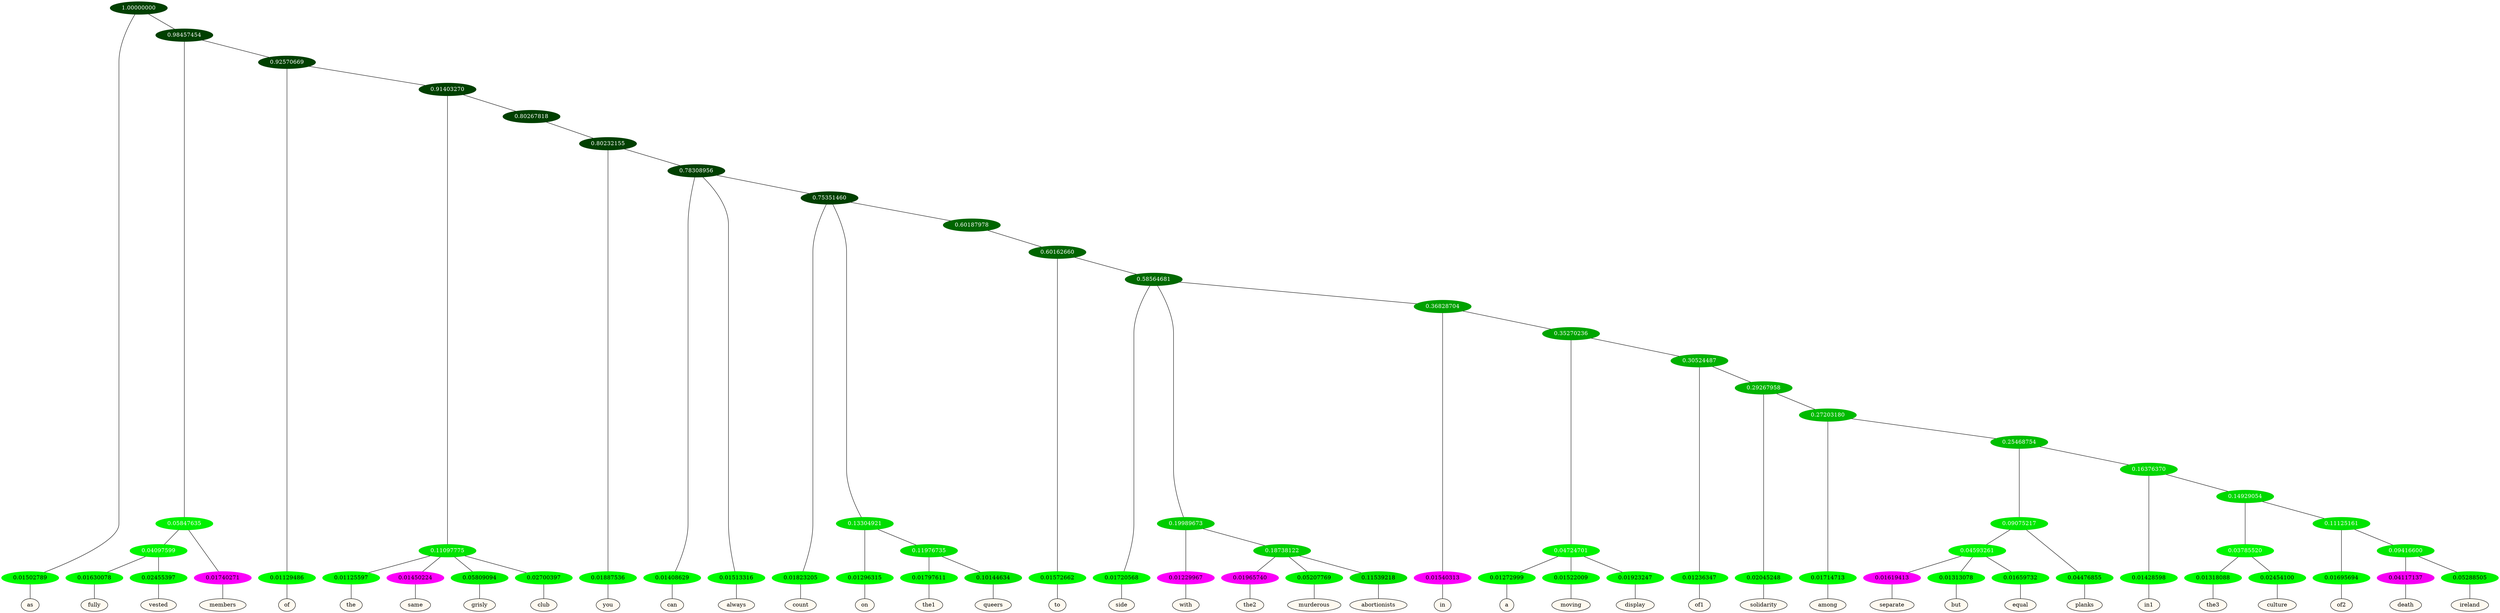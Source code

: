 graph {
	node [format=png height=0.15 nodesep=0.001 ordering=out overlap=prism overlap_scaling=0.01 ranksep=0.001 ratio=0.2 style=filled width=0.15]
	{
		rank=same
		a_w_1 [label=as color=black fillcolor=floralwhite style="filled,solid"]
		a_w_9 [label=fully color=black fillcolor=floralwhite style="filled,solid"]
		a_w_10 [label=vested color=black fillcolor=floralwhite style="filled,solid"]
		a_w_6 [label=members color=black fillcolor=floralwhite style="filled,solid"]
		a_w_7 [label=of color=black fillcolor=floralwhite style="filled,solid"]
		a_w_13 [label=the color=black fillcolor=floralwhite style="filled,solid"]
		a_w_14 [label=same color=black fillcolor=floralwhite style="filled,solid"]
		a_w_15 [label=grisly color=black fillcolor=floralwhite style="filled,solid"]
		a_w_16 [label=club color=black fillcolor=floralwhite style="filled,solid"]
		a_w_18 [label=you color=black fillcolor=floralwhite style="filled,solid"]
		a_w_20 [label=can color=black fillcolor=floralwhite style="filled,solid"]
		a_w_21 [label=always color=black fillcolor=floralwhite style="filled,solid"]
		a_w_23 [label=count color=black fillcolor=floralwhite style="filled,solid"]
		a_w_26 [label=on color=black fillcolor=floralwhite style="filled,solid"]
		a_w_29 [label=the1 color=black fillcolor=floralwhite style="filled,solid"]
		a_w_30 [label=queers color=black fillcolor=floralwhite style="filled,solid"]
		a_w_31 [label=to color=black fillcolor=floralwhite style="filled,solid"]
		a_w_33 [label=side color=black fillcolor=floralwhite style="filled,solid"]
		a_w_36 [label=with color=black fillcolor=floralwhite style="filled,solid"]
		a_w_40 [label=the2 color=black fillcolor=floralwhite style="filled,solid"]
		a_w_41 [label=murderous color=black fillcolor=floralwhite style="filled,solid"]
		a_w_42 [label=abortionists color=black fillcolor=floralwhite style="filled,solid"]
		a_w_38 [label=in color=black fillcolor=floralwhite style="filled,solid"]
		a_w_45 [label=a color=black fillcolor=floralwhite style="filled,solid"]
		a_w_46 [label=moving color=black fillcolor=floralwhite style="filled,solid"]
		a_w_47 [label=display color=black fillcolor=floralwhite style="filled,solid"]
		a_w_48 [label=of1 color=black fillcolor=floralwhite style="filled,solid"]
		a_w_50 [label=solidarity color=black fillcolor=floralwhite style="filled,solid"]
		a_w_52 [label=among color=black fillcolor=floralwhite style="filled,solid"]
		a_w_60 [label=separate color=black fillcolor=floralwhite style="filled,solid"]
		a_w_61 [label=but color=black fillcolor=floralwhite style="filled,solid"]
		a_w_62 [label=equal color=black fillcolor=floralwhite style="filled,solid"]
		a_w_57 [label=planks color=black fillcolor=floralwhite style="filled,solid"]
		a_w_58 [label=in1 color=black fillcolor=floralwhite style="filled,solid"]
		a_w_65 [label=the3 color=black fillcolor=floralwhite style="filled,solid"]
		a_w_66 [label=culture color=black fillcolor=floralwhite style="filled,solid"]
		a_w_67 [label=of2 color=black fillcolor=floralwhite style="filled,solid"]
		a_w_69 [label=death color=black fillcolor=floralwhite style="filled,solid"]
		a_w_70 [label=ireland color=black fillcolor=floralwhite style="filled,solid"]
	}
	a_n_1 -- a_w_1
	a_n_9 -- a_w_9
	a_n_10 -- a_w_10
	a_n_6 -- a_w_6
	a_n_7 -- a_w_7
	a_n_13 -- a_w_13
	a_n_14 -- a_w_14
	a_n_15 -- a_w_15
	a_n_16 -- a_w_16
	a_n_18 -- a_w_18
	a_n_20 -- a_w_20
	a_n_21 -- a_w_21
	a_n_23 -- a_w_23
	a_n_26 -- a_w_26
	a_n_29 -- a_w_29
	a_n_30 -- a_w_30
	a_n_31 -- a_w_31
	a_n_33 -- a_w_33
	a_n_36 -- a_w_36
	a_n_40 -- a_w_40
	a_n_41 -- a_w_41
	a_n_42 -- a_w_42
	a_n_38 -- a_w_38
	a_n_45 -- a_w_45
	a_n_46 -- a_w_46
	a_n_47 -- a_w_47
	a_n_48 -- a_w_48
	a_n_50 -- a_w_50
	a_n_52 -- a_w_52
	a_n_60 -- a_w_60
	a_n_61 -- a_w_61
	a_n_62 -- a_w_62
	a_n_57 -- a_w_57
	a_n_58 -- a_w_58
	a_n_65 -- a_w_65
	a_n_66 -- a_w_66
	a_n_67 -- a_w_67
	a_n_69 -- a_w_69
	a_n_70 -- a_w_70
	{
		rank=same
		a_n_1 [label=0.01502789 color="0.334 1.000 0.985" fontcolor=black]
		a_n_9 [label=0.01630078 color="0.334 1.000 0.984" fontcolor=black]
		a_n_10 [label=0.02455397 color="0.334 1.000 0.975" fontcolor=black]
		a_n_6 [label=0.01740271 color="0.835 1.000 0.983" fontcolor=black]
		a_n_7 [label=0.01129486 color="0.334 1.000 0.989" fontcolor=black]
		a_n_13 [label=0.01125597 color="0.334 1.000 0.989" fontcolor=black]
		a_n_14 [label=0.01450224 color="0.835 1.000 0.985" fontcolor=black]
		a_n_15 [label=0.05809094 color="0.334 1.000 0.942" fontcolor=black]
		a_n_16 [label=0.02700397 color="0.334 1.000 0.973" fontcolor=black]
		a_n_18 [label=0.01887536 color="0.334 1.000 0.981" fontcolor=black]
		a_n_20 [label=0.01408629 color="0.334 1.000 0.986" fontcolor=black]
		a_n_21 [label=0.01513316 color="0.334 1.000 0.985" fontcolor=black]
		a_n_23 [label=0.01823205 color="0.334 1.000 0.982" fontcolor=black]
		a_n_26 [label=0.01296315 color="0.334 1.000 0.987" fontcolor=black]
		a_n_29 [label=0.01797611 color="0.334 1.000 0.982" fontcolor=black]
		a_n_30 [label=0.10144634 color="0.334 1.000 0.899" fontcolor=black]
		a_n_31 [label=0.01572662 color="0.334 1.000 0.984" fontcolor=black]
		a_n_33 [label=0.01720568 color="0.334 1.000 0.983" fontcolor=black]
		a_n_36 [label=0.01229967 color="0.835 1.000 0.988" fontcolor=black]
		a_n_40 [label=0.01965740 color="0.835 1.000 0.980" fontcolor=black]
		a_n_41 [label=0.05207769 color="0.334 1.000 0.948" fontcolor=black]
		a_n_42 [label=0.11539218 color="0.334 1.000 0.885" fontcolor=black]
		a_n_38 [label=0.01540313 color="0.835 1.000 0.985" fontcolor=black]
		a_n_45 [label=0.01272999 color="0.334 1.000 0.987" fontcolor=black]
		a_n_46 [label=0.01522009 color="0.334 1.000 0.985" fontcolor=black]
		a_n_47 [label=0.01923247 color="0.334 1.000 0.981" fontcolor=black]
		a_n_48 [label=0.01236347 color="0.334 1.000 0.988" fontcolor=black]
		a_n_50 [label=0.02045248 color="0.334 1.000 0.980" fontcolor=black]
		a_n_52 [label=0.01714713 color="0.334 1.000 0.983" fontcolor=black]
		a_n_60 [label=0.01619413 color="0.835 1.000 0.984" fontcolor=black]
		a_n_61 [label=0.01313078 color="0.334 1.000 0.987" fontcolor=black]
		a_n_62 [label=0.01659732 color="0.334 1.000 0.983" fontcolor=black]
		a_n_57 [label=0.04476855 color="0.334 1.000 0.955" fontcolor=black]
		a_n_58 [label=0.01428598 color="0.334 1.000 0.986" fontcolor=black]
		a_n_65 [label=0.01318088 color="0.334 1.000 0.987" fontcolor=black]
		a_n_66 [label=0.02454100 color="0.334 1.000 0.975" fontcolor=black]
		a_n_67 [label=0.01695694 color="0.334 1.000 0.983" fontcolor=black]
		a_n_69 [label=0.04117137 color="0.835 1.000 0.959" fontcolor=black]
		a_n_70 [label=0.05288505 color="0.334 1.000 0.947" fontcolor=black]
	}
	a_n_0 [label=1.00000000 color="0.334 1.000 0.250" fontcolor=grey99]
	a_n_0 -- a_n_1
	a_n_2 [label=0.98457454 color="0.334 1.000 0.250" fontcolor=grey99]
	a_n_0 -- a_n_2
	a_n_3 [label=0.05847635 color="0.334 1.000 0.942" fontcolor=grey99]
	a_n_2 -- a_n_3
	a_n_4 [label=0.92570669 color="0.334 1.000 0.250" fontcolor=grey99]
	a_n_2 -- a_n_4
	a_n_5 [label=0.04097599 color="0.334 1.000 0.959" fontcolor=grey99]
	a_n_3 -- a_n_5
	a_n_3 -- a_n_6
	a_n_4 -- a_n_7
	a_n_8 [label=0.91403270 color="0.334 1.000 0.250" fontcolor=grey99]
	a_n_4 -- a_n_8
	a_n_5 -- a_n_9
	a_n_5 -- a_n_10
	a_n_11 [label=0.11097775 color="0.334 1.000 0.889" fontcolor=grey99]
	a_n_8 -- a_n_11
	a_n_12 [label=0.80267818 color="0.334 1.000 0.250" fontcolor=grey99]
	a_n_8 -- a_n_12
	a_n_11 -- a_n_13
	a_n_11 -- a_n_14
	a_n_11 -- a_n_15
	a_n_11 -- a_n_16
	a_n_17 [label=0.80232155 color="0.334 1.000 0.250" fontcolor=grey99]
	a_n_12 -- a_n_17
	a_n_17 -- a_n_18
	a_n_19 [label=0.78308956 color="0.334 1.000 0.250" fontcolor=grey99]
	a_n_17 -- a_n_19
	a_n_19 -- a_n_20
	a_n_19 -- a_n_21
	a_n_22 [label=0.75351460 color="0.334 1.000 0.250" fontcolor=grey99]
	a_n_19 -- a_n_22
	a_n_22 -- a_n_23
	a_n_24 [label=0.13304921 color="0.334 1.000 0.867" fontcolor=grey99]
	a_n_22 -- a_n_24
	a_n_25 [label=0.60187978 color="0.334 1.000 0.398" fontcolor=grey99]
	a_n_22 -- a_n_25
	a_n_24 -- a_n_26
	a_n_27 [label=0.11976735 color="0.334 1.000 0.880" fontcolor=grey99]
	a_n_24 -- a_n_27
	a_n_28 [label=0.60162660 color="0.334 1.000 0.398" fontcolor=grey99]
	a_n_25 -- a_n_28
	a_n_27 -- a_n_29
	a_n_27 -- a_n_30
	a_n_28 -- a_n_31
	a_n_32 [label=0.58564681 color="0.334 1.000 0.414" fontcolor=grey99]
	a_n_28 -- a_n_32
	a_n_32 -- a_n_33
	a_n_34 [label=0.19989673 color="0.334 1.000 0.800" fontcolor=grey99]
	a_n_32 -- a_n_34
	a_n_35 [label=0.36828704 color="0.334 1.000 0.632" fontcolor=grey99]
	a_n_32 -- a_n_35
	a_n_34 -- a_n_36
	a_n_37 [label=0.18738122 color="0.334 1.000 0.813" fontcolor=grey99]
	a_n_34 -- a_n_37
	a_n_35 -- a_n_38
	a_n_39 [label=0.35270236 color="0.334 1.000 0.647" fontcolor=grey99]
	a_n_35 -- a_n_39
	a_n_37 -- a_n_40
	a_n_37 -- a_n_41
	a_n_37 -- a_n_42
	a_n_43 [label=0.04724701 color="0.334 1.000 0.953" fontcolor=grey99]
	a_n_39 -- a_n_43
	a_n_44 [label=0.30524487 color="0.334 1.000 0.695" fontcolor=grey99]
	a_n_39 -- a_n_44
	a_n_43 -- a_n_45
	a_n_43 -- a_n_46
	a_n_43 -- a_n_47
	a_n_44 -- a_n_48
	a_n_49 [label=0.29267958 color="0.334 1.000 0.707" fontcolor=grey99]
	a_n_44 -- a_n_49
	a_n_49 -- a_n_50
	a_n_51 [label=0.27203180 color="0.334 1.000 0.728" fontcolor=grey99]
	a_n_49 -- a_n_51
	a_n_51 -- a_n_52
	a_n_53 [label=0.25468754 color="0.334 1.000 0.745" fontcolor=grey99]
	a_n_51 -- a_n_53
	a_n_54 [label=0.09075217 color="0.334 1.000 0.909" fontcolor=grey99]
	a_n_53 -- a_n_54
	a_n_55 [label=0.16376370 color="0.334 1.000 0.836" fontcolor=grey99]
	a_n_53 -- a_n_55
	a_n_56 [label=0.04593261 color="0.334 1.000 0.954" fontcolor=grey99]
	a_n_54 -- a_n_56
	a_n_54 -- a_n_57
	a_n_55 -- a_n_58
	a_n_59 [label=0.14929054 color="0.334 1.000 0.851" fontcolor=grey99]
	a_n_55 -- a_n_59
	a_n_56 -- a_n_60
	a_n_56 -- a_n_61
	a_n_56 -- a_n_62
	a_n_63 [label=0.03785520 color="0.334 1.000 0.962" fontcolor=grey99]
	a_n_59 -- a_n_63
	a_n_64 [label=0.11125161 color="0.334 1.000 0.889" fontcolor=grey99]
	a_n_59 -- a_n_64
	a_n_63 -- a_n_65
	a_n_63 -- a_n_66
	a_n_64 -- a_n_67
	a_n_68 [label=0.09416600 color="0.334 1.000 0.906" fontcolor=grey99]
	a_n_64 -- a_n_68
	a_n_68 -- a_n_69
	a_n_68 -- a_n_70
}
